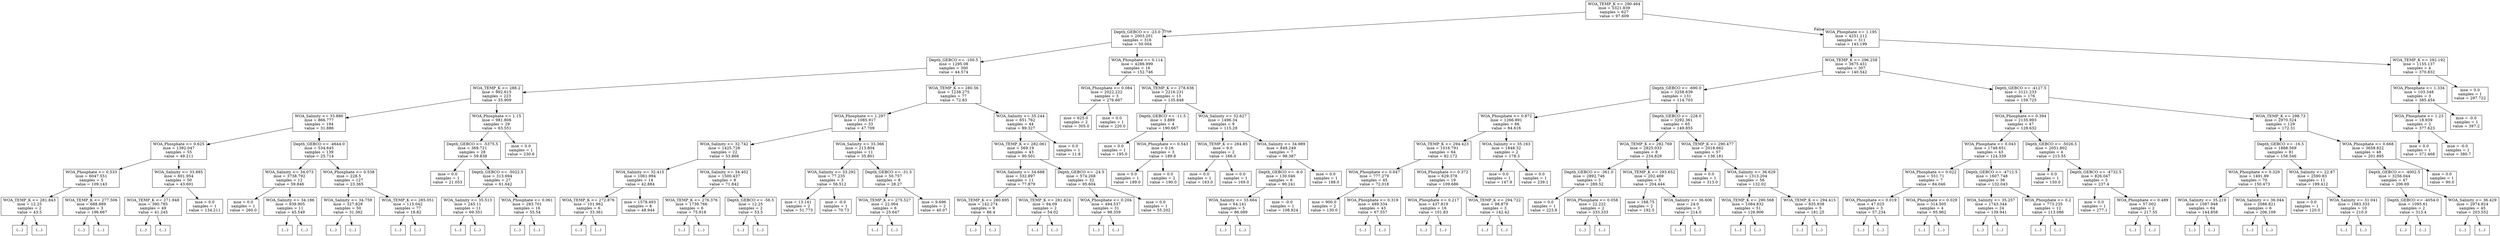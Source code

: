 digraph Tree {
node [shape=box] ;
0 [label="WOA_TEMP_K <= 290.464\nmse = 5321.839\nsamples = 627\nvalue = 97.609"] ;
1 [label="Depth_GEBCO <= -23.0\nmse = 2003.201\nsamples = 316\nvalue = 50.004"] ;
0 -> 1 [labeldistance=2.5, labelangle=45, headlabel="True"] ;
2 [label="Depth_GEBCO <= -100.5\nmse = 1295.08\nsamples = 300\nvalue = 44.574"] ;
1 -> 2 ;
3 [label="WOA_TEMP_K <= 288.2\nmse = 992.615\nsamples = 223\nvalue = 35.909"] ;
2 -> 3 ;
4 [label="WOA_Salinity <= 33.886\nmse = 866.777\nsamples = 194\nvalue = 31.886"] ;
3 -> 4 ;
5 [label="WOA_Phosphate <= 0.625\nmse = 1392.047\nsamples = 55\nvalue = 49.211"] ;
4 -> 5 ;
6 [label="WOA_Phosphate <= 0.533\nmse = 6047.551\nsamples = 5\nvalue = 109.143"] ;
5 -> 6 ;
7 [label="WOA_TEMP_K <= 281.843\nmse = 12.25\nsamples = 2\nvalue = 43.5"] ;
6 -> 7 ;
8 [label="(...)"] ;
7 -> 8 ;
9 [label="(...)"] ;
7 -> 9 ;
10 [label="WOA_TEMP_K <= 277.506\nmse = 688.889\nsamples = 3\nvalue = 196.667"] ;
6 -> 10 ;
11 [label="(...)"] ;
10 -> 11 ;
14 [label="(...)"] ;
10 -> 14 ;
15 [label="WOA_Salinity <= 33.885\nmse = 601.954\nsamples = 50\nvalue = 43.691"] ;
5 -> 15 ;
16 [label="WOA_TEMP_K <= 271.948\nmse = 390.785\nsamples = 49\nvalue = 41.245"] ;
15 -> 16 ;
17 [label="(...)"] ;
16 -> 17 ;
20 [label="(...)"] ;
16 -> 20 ;
105 [label="mse = 0.0\nsamples = 1\nvalue = 134.211"] ;
15 -> 105 ;
106 [label="Depth_GEBCO <= -4644.0\nmse = 534.645\nsamples = 139\nvalue = 25.714"] ;
4 -> 106 ;
107 [label="WOA_Salinity <= 34.073\nmse = 3738.792\nsamples = 12\nvalue = 59.846"] ;
106 -> 107 ;
108 [label="mse = 0.0\nsamples = 1\nvalue = 260.0"] ;
107 -> 108 ;
109 [label="WOA_Salinity <= 34.186\nmse = 939.905\nsamples = 11\nvalue = 45.549"] ;
107 -> 109 ;
110 [label="(...)"] ;
109 -> 110 ;
113 [label="(...)"] ;
109 -> 113 ;
130 [label="WOA_Phosphate <= 0.538\nmse = 228.5\nsamples = 127\nvalue = 23.365"] ;
106 -> 130 ;
131 [label="WOA_Salinity <= 34.759\nmse = 327.829\nsamples = 50\nvalue = 31.362"] ;
130 -> 131 ;
132 [label="(...)"] ;
131 -> 132 ;
139 [label="(...)"] ;
131 -> 139 ;
188 [label="WOA_TEMP_K <= 285.051\nmse = 115.042\nsamples = 77\nvalue = 18.82"] ;
130 -> 188 ;
189 [label="(...)"] ;
188 -> 189 ;
296 [label="(...)"] ;
188 -> 296 ;
297 [label="WOA_Phosphate <= 1.15\nmse = 981.806\nsamples = 29\nvalue = 63.551"] ;
3 -> 297 ;
298 [label="Depth_GEBCO <= -5375.5\nmse = 369.721\nsamples = 28\nvalue = 59.838"] ;
297 -> 298 ;
299 [label="mse = 0.0\nsamples = 1\nvalue = 21.053"] ;
298 -> 299 ;
300 [label="Depth_GEBCO <= -5022.5\nmse = 313.694\nsamples = 27\nvalue = 61.642"] ;
298 -> 300 ;
301 [label="WOA_Salinity <= 35.513\nmse = 245.11\nsamples = 11\nvalue = 69.351"] ;
300 -> 301 ;
302 [label="(...)"] ;
301 -> 302 ;
305 [label="(...)"] ;
301 -> 305 ;
316 [label="WOA_Phosphate <= 0.061\nmse = 283.701\nsamples = 16\nvalue = 55.54"] ;
300 -> 316 ;
317 [label="(...)"] ;
316 -> 317 ;
324 [label="(...)"] ;
316 -> 324 ;
347 [label="mse = 0.0\nsamples = 1\nvalue = 230.6"] ;
297 -> 347 ;
348 [label="WOA_TEMP_K <= 280.56\nmse = 1238.275\nsamples = 77\nvalue = 72.83"] ;
2 -> 348 ;
349 [label="WOA_Phosphate <= 1.297\nmse = 1085.917\nsamples = 33\nvalue = 47.709"] ;
348 -> 349 ;
350 [label="WOA_Salinity <= 32.742\nmse = 1425.728\nsamples = 22\nvalue = 53.868"] ;
349 -> 350 ;
351 [label="WOA_Salinity <= 32.415\nmse = 1061.994\nsamples = 14\nvalue = 42.884"] ;
350 -> 351 ;
352 [label="WOA_TEMP_K <= 272.876\nmse = 101.962\nsamples = 6\nvalue = 33.361"] ;
351 -> 352 ;
353 [label="(...)"] ;
352 -> 353 ;
354 [label="(...)"] ;
352 -> 354 ;
355 [label="mse = 1578.493\nsamples = 8\nvalue = 48.944"] ;
351 -> 355 ;
356 [label="WOA_Salinity <= 34.402\nmse = 1500.437\nsamples = 8\nvalue = 71.842"] ;
350 -> 356 ;
357 [label="WOA_TEMP_K <= 276.376\nmse = 1739.766\nsamples = 6\nvalue = 75.918"] ;
356 -> 357 ;
358 [label="(...)"] ;
357 -> 358 ;
359 [label="(...)"] ;
357 -> 359 ;
360 [label="Depth_GEBCO <= -56.5\nmse = 12.25\nsamples = 2\nvalue = 53.5"] ;
356 -> 360 ;
361 [label="(...)"] ;
360 -> 361 ;
362 [label="(...)"] ;
360 -> 362 ;
363 [label="WOA_Salinity <= 33.366\nmse = 213.804\nsamples = 11\nvalue = 35.801"] ;
349 -> 363 ;
364 [label="WOA_Salinity <= 33.292\nmse = 77.235\nsamples = 3\nvalue = 56.512"] ;
363 -> 364 ;
365 [label="mse = 13.141\nsamples = 2\nvalue = 51.773"] ;
364 -> 365 ;
366 [label="mse = -0.0\nsamples = 1\nvalue = 70.73"] ;
364 -> 366 ;
367 [label="Depth_GEBCO <= -31.5\nmse = 50.757\nsamples = 8\nvalue = 28.27"] ;
363 -> 367 ;
368 [label="WOA_TEMP_K <= 275.527\nmse = 22.064\nsamples = 6\nvalue = 25.647"] ;
367 -> 368 ;
369 [label="(...)"] ;
368 -> 369 ;
376 [label="(...)"] ;
368 -> 376 ;
377 [label="mse = 9.696\nsamples = 2\nvalue = 40.07"] ;
367 -> 377 ;
378 [label="WOA_Salinity <= 35.244\nmse = 651.762\nsamples = 44\nvalue = 89.327"] ;
348 -> 378 ;
379 [label="WOA_TEMP_K <= 282.061\nmse = 569.19\nsamples = 43\nvalue = 90.501"] ;
378 -> 379 ;
380 [label="WOA_Salinity <= 34.688\nmse = 332.897\nsamples = 11\nvalue = 77.879"] ;
379 -> 380 ;
381 [label="WOA_TEMP_K <= 280.695\nmse = 142.274\nsamples = 9\nvalue = 86.4"] ;
380 -> 381 ;
382 [label="(...)"] ;
381 -> 382 ;
385 [label="(...)"] ;
381 -> 385 ;
398 [label="WOA_TEMP_K <= 281.624\nmse = 94.09\nsamples = 2\nvalue = 54.02"] ;
380 -> 398 ;
399 [label="(...)"] ;
398 -> 399 ;
400 [label="(...)"] ;
398 -> 400 ;
401 [label="Depth_GEBCO <= -24.5\nmse = 574.268\nsamples = 32\nvalue = 95.604"] ;
379 -> 401 ;
402 [label="WOA_Phosphate <= 0.204\nmse = 494.537\nsamples = 31\nvalue = 98.359"] ;
401 -> 402 ;
403 [label="(...)"] ;
402 -> 403 ;
424 [label="(...)"] ;
402 -> 424 ;
451 [label="mse = 0.0\nsamples = 1\nvalue = 55.202"] ;
401 -> 451 ;
452 [label="mse = 0.0\nsamples = 1\nvalue = 11.8"] ;
378 -> 452 ;
453 [label="WOA_Phosphate <= 0.114\nmse = 4286.999\nsamples = 16\nvalue = 152.746"] ;
1 -> 453 ;
454 [label="WOA_Phosphate <= 0.084\nmse = 2022.222\nsamples = 3\nvalue = 276.667"] ;
453 -> 454 ;
455 [label="mse = 625.0\nsamples = 2\nvalue = 305.0"] ;
454 -> 455 ;
456 [label="mse = 0.0\nsamples = 1\nvalue = 220.0"] ;
454 -> 456 ;
457 [label="WOA_TEMP_K <= 278.636\nmse = 2216.231\nsamples = 13\nvalue = 135.848"] ;
453 -> 457 ;
458 [label="Depth_GEBCO <= -11.5\nmse = 3.889\nsamples = 4\nvalue = 190.667"] ;
457 -> 458 ;
459 [label="mse = 0.0\nsamples = 1\nvalue = 195.0"] ;
458 -> 459 ;
460 [label="WOA_Phosphate <= 0.543\nmse = 0.16\nsamples = 3\nvalue = 189.8"] ;
458 -> 460 ;
461 [label="mse = 0.0\nsamples = 1\nvalue = 189.0"] ;
460 -> 461 ;
462 [label="mse = 0.0\nsamples = 2\nvalue = 190.0"] ;
460 -> 462 ;
463 [label="WOA_Salinity <= 32.627\nmse = 1496.34\nsamples = 9\nvalue = 115.29"] ;
457 -> 463 ;
464 [label="WOA_TEMP_K <= 284.85\nmse = 9.0\nsamples = 2\nvalue = 166.0"] ;
463 -> 464 ;
465 [label="mse = 0.0\nsamples = 1\nvalue = 163.0"] ;
464 -> 465 ;
466 [label="mse = 0.0\nsamples = 1\nvalue = 169.0"] ;
464 -> 466 ;
467 [label="WOA_Salinity <= 34.989\nmse = 849.249\nsamples = 7\nvalue = 98.387"] ;
463 -> 467 ;
468 [label="Depth_GEBCO <= -6.0\nmse = 130.046\nsamples = 6\nvalue = 90.241"] ;
467 -> 468 ;
469 [label="WOA_Salinity <= 33.664\nmse = 64.141\nsamples = 5\nvalue = 86.089"] ;
468 -> 469 ;
470 [label="(...)"] ;
469 -> 470 ;
471 [label="(...)"] ;
469 -> 471 ;
478 [label="mse = -0.0\nsamples = 1\nvalue = 108.924"] ;
468 -> 478 ;
479 [label="mse = 0.0\nsamples = 1\nvalue = 188.0"] ;
467 -> 479 ;
480 [label="WOA_Phosphate <= 1.195\nmse = 4251.212\nsamples = 311\nvalue = 143.199"] ;
0 -> 480 [labeldistance=2.5, labelangle=-45, headlabel="False"] ;
481 [label="WOA_TEMP_K <= 296.258\nmse = 3675.431\nsamples = 307\nvalue = 140.542"] ;
480 -> 481 ;
482 [label="Depth_GEBCO <= -690.0\nmse = 3258.639\nsamples = 131\nvalue = 114.703"] ;
481 -> 482 ;
483 [label="WOA_Phosphate <= 0.872\nmse = 1266.891\nsamples = 66\nvalue = 84.616"] ;
482 -> 483 ;
484 [label="WOA_TEMP_K <= 294.423\nmse = 1016.791\nsamples = 64\nvalue = 82.172"] ;
483 -> 484 ;
485 [label="WOA_Phosphate <= 0.047\nmse = 777.279\nsamples = 45\nvalue = 72.018"] ;
484 -> 485 ;
486 [label="mse = 900.0\nsamples = 2\nvalue = 130.0"] ;
485 -> 486 ;
487 [label="WOA_Phosphate <= 0.319\nmse = 489.334\nsamples = 43\nvalue = 67.557"] ;
485 -> 487 ;
488 [label="(...)"] ;
487 -> 488 ;
545 [label="(...)"] ;
487 -> 545 ;
568 [label="WOA_Phosphate <= 0.372\nmse = 629.378\nsamples = 19\nvalue = 109.686"] ;
484 -> 568 ;
569 [label="WOA_Phosphate <= 0.217\nmse = 437.819\nsamples = 16\nvalue = 101.83"] ;
568 -> 569 ;
570 [label="(...)"] ;
569 -> 570 ;
593 [label="(...)"] ;
569 -> 593 ;
600 [label="WOA_TEMP_K <= 294.722\nmse = 98.879\nsamples = 3\nvalue = 142.42"] ;
568 -> 600 ;
601 [label="(...)"] ;
600 -> 601 ;
602 [label="(...)"] ;
600 -> 602 ;
605 [label="WOA_Salinity <= 35.163\nmse = 1848.32\nsamples = 2\nvalue = 178.3"] ;
483 -> 605 ;
606 [label="mse = 0.0\nsamples = 1\nvalue = 147.9"] ;
605 -> 606 ;
607 [label="mse = 0.0\nsamples = 1\nvalue = 239.1"] ;
605 -> 607 ;
608 [label="Depth_GEBCO <= -228.0\nmse = 3292.361\nsamples = 65\nvalue = 149.855"] ;
482 -> 608 ;
609 [label="WOA_TEMP_K <= 292.769\nmse = 2825.033\nsamples = 8\nvalue = 234.829"] ;
608 -> 609 ;
610 [label="Depth_GEBCO <= -361.0\nmse = 2892.746\nsamples = 3\nvalue = 289.52"] ;
609 -> 610 ;
611 [label="mse = 0.0\nsamples = 1\nvalue = 223.8"] ;
610 -> 611 ;
612 [label="WOA_Phosphate <= 0.058\nmse = 22.222\nsamples = 2\nvalue = 333.333"] ;
610 -> 612 ;
613 [label="(...)"] ;
612 -> 613 ;
614 [label="(...)"] ;
612 -> 614 ;
615 [label="WOA_TEMP_K <= 293.652\nmse = 202.469\nsamples = 5\nvalue = 204.444"] ;
609 -> 615 ;
616 [label="mse = 168.75\nsamples = 2\nvalue = 192.5"] ;
615 -> 616 ;
617 [label="WOA_Salinity <= 36.606\nmse = 24.0\nsamples = 3\nvalue = 214.0"] ;
615 -> 617 ;
618 [label="(...)"] ;
617 -> 618 ;
619 [label="(...)"] ;
617 -> 619 ;
620 [label="WOA_TEMP_K <= 290.477\nmse = 2018.662\nsamples = 57\nvalue = 136.181"] ;
608 -> 620 ;
621 [label="mse = 0.0\nsamples = 1\nvalue = 313.0"] ;
620 -> 621 ;
622 [label="WOA_Salinity <= 36.629\nmse = 1313.204\nsamples = 56\nvalue = 132.02"] ;
620 -> 622 ;
623 [label="WOA_TEMP_K <= 290.568\nmse = 1084.832\nsamples = 51\nvalue = 126.906"] ;
622 -> 623 ;
624 [label="(...)"] ;
623 -> 624 ;
629 [label="(...)"] ;
623 -> 629 ;
696 [label="WOA_TEMP_K <= 294.415\nmse = 835.938\nsamples = 5\nvalue = 181.25"] ;
622 -> 696 ;
697 [label="(...)"] ;
696 -> 697 ;
698 [label="(...)"] ;
696 -> 698 ;
699 [label="Depth_GEBCO <= -4127.5\nmse = 3121.233\nsamples = 176\nvalue = 159.725"] ;
481 -> 699 ;
700 [label="WOA_Phosphate <= 0.394\nmse = 2135.993\nsamples = 47\nvalue = 128.632"] ;
699 -> 700 ;
701 [label="WOA_Phosphate <= 0.043\nmse = 1748.651\nsamples = 43\nvalue = 124.339"] ;
700 -> 701 ;
702 [label="WOA_Phosphate <= 0.022\nmse = 551.71\nsamples = 7\nvalue = 84.046"] ;
701 -> 702 ;
703 [label="WOA_Phosphate <= 0.019\nmse = 47.025\nsamples = 3\nvalue = 57.234"] ;
702 -> 703 ;
704 [label="(...)"] ;
703 -> 704 ;
707 [label="(...)"] ;
703 -> 707 ;
708 [label="WOA_Phosphate <= 0.029\nmse = 314.505\nsamples = 4\nvalue = 95.962"] ;
702 -> 708 ;
709 [label="(...)"] ;
708 -> 709 ;
712 [label="(...)"] ;
708 -> 712 ;
715 [label="Depth_GEBCO <= -4712.5\nmse = 1607.748\nsamples = 36\nvalue = 132.043"] ;
701 -> 715 ;
716 [label="WOA_Salinity <= 35.257\nmse = 1743.344\nsamples = 24\nvalue = 139.941"] ;
715 -> 716 ;
717 [label="(...)"] ;
716 -> 717 ;
724 [label="(...)"] ;
716 -> 724 ;
761 [label="WOA_Phosphate <= 0.2\nmse = 773.235\nsamples = 12\nvalue = 113.086"] ;
715 -> 761 ;
762 [label="(...)"] ;
761 -> 762 ;
777 [label="(...)"] ;
761 -> 777 ;
784 [label="Depth_GEBCO <= -5026.5\nmse = 2051.802\nsamples = 4\nvalue = 215.55"] ;
700 -> 784 ;
785 [label="mse = 0.0\nsamples = 1\nvalue = 150.0"] ;
784 -> 785 ;
786 [label="Depth_GEBCO <= -4732.5\nmse = 826.047\nsamples = 3\nvalue = 237.4"] ;
784 -> 786 ;
787 [label="mse = 0.0\nsamples = 1\nvalue = 277.1"] ;
786 -> 787 ;
788 [label="WOA_Phosphate <= 0.489\nmse = 57.002\nsamples = 2\nvalue = 217.55"] ;
786 -> 788 ;
789 [label="(...)"] ;
788 -> 789 ;
790 [label="(...)"] ;
788 -> 790 ;
791 [label="WOA_TEMP_K <= 298.73\nmse = 2970.324\nsamples = 129\nvalue = 172.31"] ;
699 -> 791 ;
792 [label="Depth_GEBCO <= -16.5\nmse = 1888.569\nsamples = 81\nvalue = 156.546"] ;
791 -> 792 ;
793 [label="WOA_Phosphate <= 0.329\nmse = 1491.89\nsamples = 70\nvalue = 150.473"] ;
792 -> 793 ;
794 [label="WOA_Salinity <= 35.219\nmse = 1087.948\nsamples = 64\nvalue = 144.858"] ;
793 -> 794 ;
795 [label="(...)"] ;
794 -> 795 ;
858 [label="(...)"] ;
794 -> 858 ;
889 [label="WOA_Salinity <= 36.044\nmse = 2086.821\nsamples = 6\nvalue = 206.109"] ;
793 -> 889 ;
890 [label="(...)"] ;
889 -> 890 ;
893 [label="(...)"] ;
889 -> 893 ;
900 [label="WOA_Salinity <= 22.87\nmse = 2590.83\nsamples = 11\nvalue = 199.412"] ;
792 -> 900 ;
901 [label="mse = 0.0\nsamples = 1\nvalue = 120.0"] ;
900 -> 901 ;
902 [label="WOA_Salinity <= 31.041\nmse = 1983.333\nsamples = 10\nvalue = 210.0"] ;
900 -> 902 ;
903 [label="(...)"] ;
902 -> 903 ;
906 [label="(...)"] ;
902 -> 906 ;
911 [label="WOA_Phosphate <= 0.668\nmse = 3658.822\nsamples = 48\nvalue = 201.895"] ;
791 -> 911 ;
912 [label="Depth_GEBCO <= -4002.5\nmse = 3256.044\nsamples = 47\nvalue = 206.69"] ;
911 -> 912 ;
913 [label="Depth_GEBCO <= -4054.0\nmse = 1095.61\nsamples = 2\nvalue = 313.4"] ;
912 -> 913 ;
914 [label="(...)"] ;
913 -> 914 ;
915 [label="(...)"] ;
913 -> 915 ;
916 [label="WOA_Salinity <= 36.429\nmse = 2974.824\nsamples = 45\nvalue = 203.552"] ;
912 -> 916 ;
917 [label="(...)"] ;
916 -> 917 ;
982 [label="(...)"] ;
916 -> 982 ;
989 [label="mse = 0.0\nsamples = 1\nvalue = 90.0"] ;
911 -> 989 ;
990 [label="WOA_TEMP_K <= 292.192\nmse = 1155.137\nsamples = 4\nvalue = 370.832"] ;
480 -> 990 ;
991 [label="WOA_Phosphate <= 1.334\nmse = 103.348\nsamples = 3\nvalue = 385.454"] ;
990 -> 991 ;
992 [label="WOA_Phosphate <= 1.23\nmse = 18.939\nsamples = 2\nvalue = 377.623"] ;
991 -> 992 ;
993 [label="mse = 0.0\nsamples = 1\nvalue = 371.468"] ;
992 -> 993 ;
994 [label="mse = -0.0\nsamples = 1\nvalue = 380.7"] ;
992 -> 994 ;
995 [label="mse = -0.0\nsamples = 1\nvalue = 397.2"] ;
991 -> 995 ;
996 [label="mse = 0.0\nsamples = 1\nvalue = 297.722"] ;
990 -> 996 ;
}